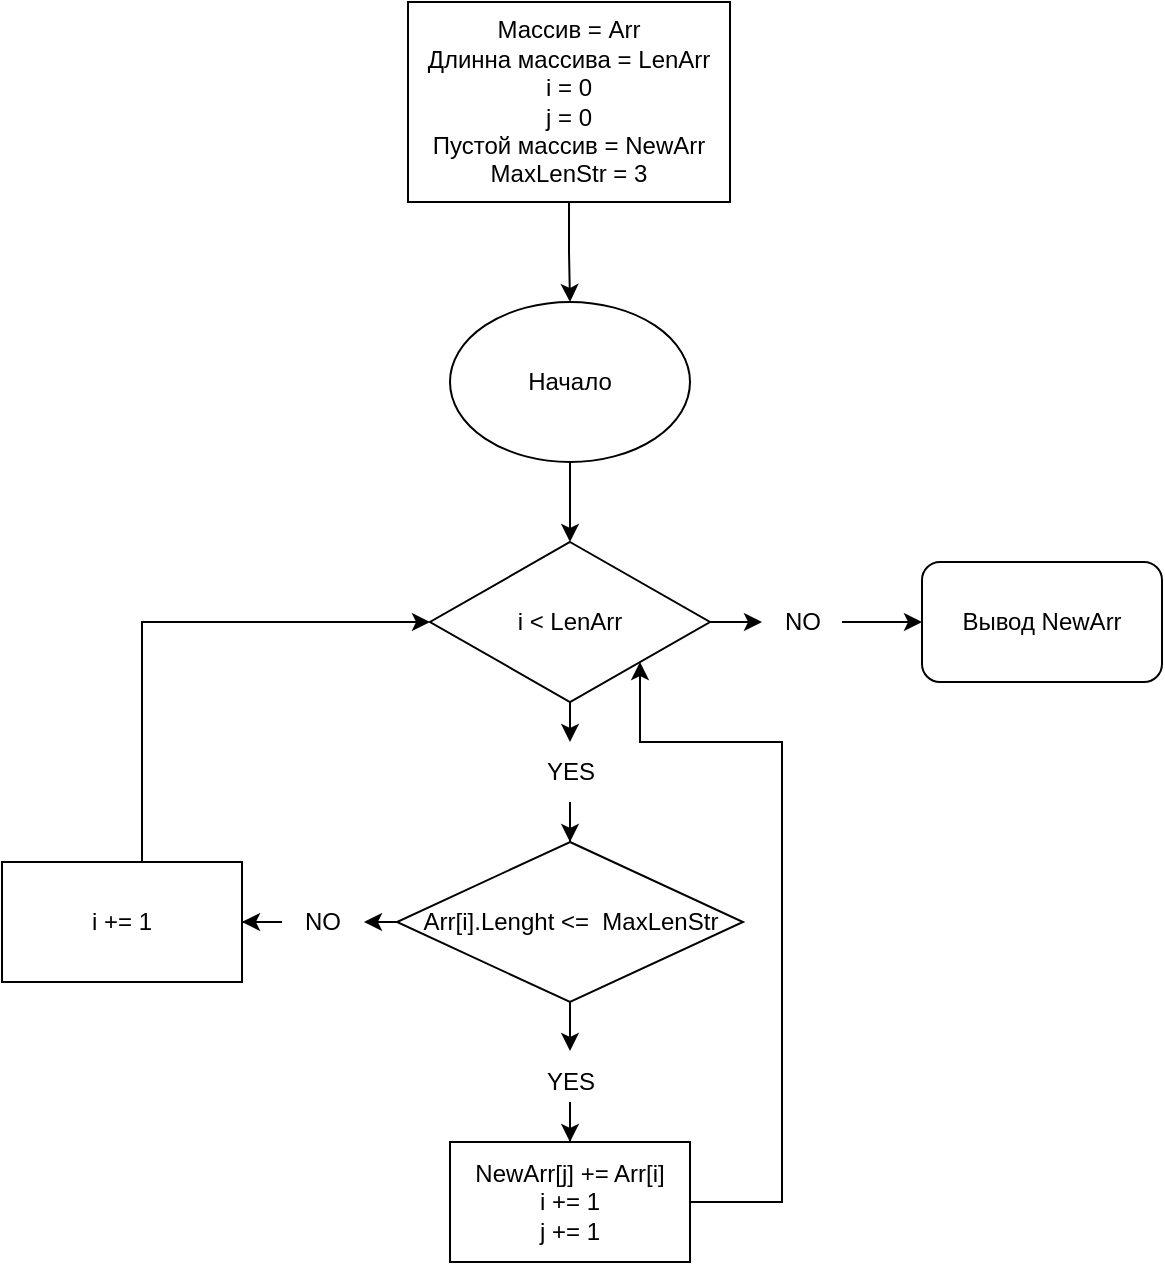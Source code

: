 <mxfile version="20.4.0" type="device"><diagram id="vVU1LCtjMpC1INhaxda7" name="Страница 1"><mxGraphModel dx="955" dy="508" grid="1" gridSize="10" guides="1" tooltips="1" connect="1" arrows="1" fold="1" page="1" pageScale="1" pageWidth="827" pageHeight="1169" math="0" shadow="0"><root><mxCell id="0"/><mxCell id="1" parent="0"/><mxCell id="jvxjwAC5BJAV9bFbJC7C-3" value="" style="edgeStyle=orthogonalEdgeStyle;rounded=0;orthogonalLoop=1;jettySize=auto;html=1;" edge="1" parent="1" source="jvxjwAC5BJAV9bFbJC7C-1" target="jvxjwAC5BJAV9bFbJC7C-2"><mxGeometry relative="1" as="geometry"/></mxCell><mxCell id="jvxjwAC5BJAV9bFbJC7C-1" value="Массив = Arr&lt;br&gt;Длинна массива = LenArr&lt;br&gt;i = 0&lt;br&gt;j = 0&lt;br&gt;Пустой массив = NewArr&lt;br&gt;MaxLenStr = 3" style="rounded=0;whiteSpace=wrap;html=1;" vertex="1" parent="1"><mxGeometry x="333" y="30" width="161" height="100" as="geometry"/></mxCell><mxCell id="jvxjwAC5BJAV9bFbJC7C-5" value="" style="edgeStyle=orthogonalEdgeStyle;rounded=0;orthogonalLoop=1;jettySize=auto;html=1;" edge="1" parent="1" source="jvxjwAC5BJAV9bFbJC7C-2" target="jvxjwAC5BJAV9bFbJC7C-4"><mxGeometry relative="1" as="geometry"/></mxCell><mxCell id="jvxjwAC5BJAV9bFbJC7C-2" value="Начало" style="ellipse;whiteSpace=wrap;html=1;" vertex="1" parent="1"><mxGeometry x="354" y="180" width="120" height="80" as="geometry"/></mxCell><mxCell id="jvxjwAC5BJAV9bFbJC7C-6" style="edgeStyle=orthogonalEdgeStyle;rounded=0;orthogonalLoop=1;jettySize=auto;html=1;" edge="1" parent="1" source="jvxjwAC5BJAV9bFbJC7C-4"><mxGeometry relative="1" as="geometry"><mxPoint x="510" y="340" as="targetPoint"/></mxGeometry></mxCell><mxCell id="jvxjwAC5BJAV9bFbJC7C-10" style="edgeStyle=orthogonalEdgeStyle;rounded=0;orthogonalLoop=1;jettySize=auto;html=1;" edge="1" parent="1" source="jvxjwAC5BJAV9bFbJC7C-4"><mxGeometry relative="1" as="geometry"><mxPoint x="414" y="400" as="targetPoint"/></mxGeometry></mxCell><mxCell id="jvxjwAC5BJAV9bFbJC7C-4" value="i &amp;lt; LenArr" style="rhombus;whiteSpace=wrap;html=1;" vertex="1" parent="1"><mxGeometry x="344" y="300" width="140" height="80" as="geometry"/></mxCell><mxCell id="jvxjwAC5BJAV9bFbJC7C-30" value="" style="edgeStyle=orthogonalEdgeStyle;rounded=0;orthogonalLoop=1;jettySize=auto;html=1;" edge="1" parent="1" source="jvxjwAC5BJAV9bFbJC7C-7" target="jvxjwAC5BJAV9bFbJC7C-29"><mxGeometry relative="1" as="geometry"/></mxCell><mxCell id="jvxjwAC5BJAV9bFbJC7C-7" value="NO" style="text;html=1;align=center;verticalAlign=middle;resizable=0;points=[];autosize=1;strokeColor=none;fillColor=none;" vertex="1" parent="1"><mxGeometry x="510" y="325" width="40" height="30" as="geometry"/></mxCell><mxCell id="jvxjwAC5BJAV9bFbJC7C-13" value="" style="edgeStyle=orthogonalEdgeStyle;rounded=0;orthogonalLoop=1;jettySize=auto;html=1;" edge="1" parent="1" source="jvxjwAC5BJAV9bFbJC7C-11" target="jvxjwAC5BJAV9bFbJC7C-12"><mxGeometry relative="1" as="geometry"/></mxCell><mxCell id="jvxjwAC5BJAV9bFbJC7C-11" value="YES" style="text;html=1;align=center;verticalAlign=middle;resizable=0;points=[];autosize=1;strokeColor=none;fillColor=none;" vertex="1" parent="1"><mxGeometry x="389" y="400" width="50" height="30" as="geometry"/></mxCell><mxCell id="jvxjwAC5BJAV9bFbJC7C-17" value="" style="edgeStyle=orthogonalEdgeStyle;rounded=0;orthogonalLoop=1;jettySize=auto;html=1;" edge="1" parent="1" source="jvxjwAC5BJAV9bFbJC7C-12" target="jvxjwAC5BJAV9bFbJC7C-16"><mxGeometry relative="1" as="geometry"/></mxCell><mxCell id="jvxjwAC5BJAV9bFbJC7C-25" style="edgeStyle=orthogonalEdgeStyle;rounded=0;orthogonalLoop=1;jettySize=auto;html=1;exitX=0;exitY=0.5;exitDx=0;exitDy=0;entryX=1.025;entryY=0.5;entryDx=0;entryDy=0;entryPerimeter=0;" edge="1" parent="1" source="jvxjwAC5BJAV9bFbJC7C-12" target="jvxjwAC5BJAV9bFbJC7C-14"><mxGeometry relative="1" as="geometry"/></mxCell><mxCell id="jvxjwAC5BJAV9bFbJC7C-12" value="Arr[i].Lenght &amp;lt;=&amp;nbsp; MaxLenStr" style="rhombus;whiteSpace=wrap;html=1;" vertex="1" parent="1"><mxGeometry x="327.5" y="450" width="173" height="80" as="geometry"/></mxCell><mxCell id="jvxjwAC5BJAV9bFbJC7C-19" value="" style="edgeStyle=orthogonalEdgeStyle;rounded=0;orthogonalLoop=1;jettySize=auto;html=1;" edge="1" parent="1" source="jvxjwAC5BJAV9bFbJC7C-14" target="jvxjwAC5BJAV9bFbJC7C-18"><mxGeometry relative="1" as="geometry"/></mxCell><mxCell id="jvxjwAC5BJAV9bFbJC7C-14" value="NO" style="text;html=1;align=center;verticalAlign=middle;resizable=0;points=[];autosize=1;strokeColor=none;fillColor=none;" vertex="1" parent="1"><mxGeometry x="270" y="475" width="40" height="30" as="geometry"/></mxCell><mxCell id="jvxjwAC5BJAV9bFbJC7C-21" value="" style="edgeStyle=orthogonalEdgeStyle;rounded=0;orthogonalLoop=1;jettySize=auto;html=1;" edge="1" parent="1" source="jvxjwAC5BJAV9bFbJC7C-16" target="jvxjwAC5BJAV9bFbJC7C-20"><mxGeometry relative="1" as="geometry"/></mxCell><mxCell id="jvxjwAC5BJAV9bFbJC7C-16" value="YES" style="text;html=1;align=center;verticalAlign=middle;resizable=0;points=[];autosize=1;strokeColor=none;fillColor=none;" vertex="1" parent="1"><mxGeometry x="389" y="554.5" width="50" height="30" as="geometry"/></mxCell><mxCell id="jvxjwAC5BJAV9bFbJC7C-27" style="edgeStyle=orthogonalEdgeStyle;rounded=0;orthogonalLoop=1;jettySize=auto;html=1;entryX=0;entryY=0.5;entryDx=0;entryDy=0;" edge="1" parent="1" source="jvxjwAC5BJAV9bFbJC7C-18" target="jvxjwAC5BJAV9bFbJC7C-4"><mxGeometry relative="1" as="geometry"><Array as="points"><mxPoint x="200" y="340"/></Array></mxGeometry></mxCell><mxCell id="jvxjwAC5BJAV9bFbJC7C-18" value="i += 1" style="whiteSpace=wrap;html=1;" vertex="1" parent="1"><mxGeometry x="130" y="460" width="120" height="60" as="geometry"/></mxCell><mxCell id="jvxjwAC5BJAV9bFbJC7C-28" style="edgeStyle=orthogonalEdgeStyle;rounded=0;orthogonalLoop=1;jettySize=auto;html=1;entryX=1;entryY=1;entryDx=0;entryDy=0;" edge="1" parent="1" source="jvxjwAC5BJAV9bFbJC7C-20" target="jvxjwAC5BJAV9bFbJC7C-4"><mxGeometry relative="1" as="geometry"><Array as="points"><mxPoint x="520" y="630"/><mxPoint x="520" y="400"/><mxPoint x="449" y="400"/></Array></mxGeometry></mxCell><mxCell id="jvxjwAC5BJAV9bFbJC7C-20" value="NewArr[j] += Arr[i]&lt;br&gt;i += 1&lt;br&gt;j += 1" style="whiteSpace=wrap;html=1;" vertex="1" parent="1"><mxGeometry x="354" y="600" width="120" height="60" as="geometry"/></mxCell><mxCell id="jvxjwAC5BJAV9bFbJC7C-29" value="Вывод NewArr" style="rounded=1;whiteSpace=wrap;html=1;" vertex="1" parent="1"><mxGeometry x="590" y="310" width="120" height="60" as="geometry"/></mxCell></root></mxGraphModel></diagram></mxfile>